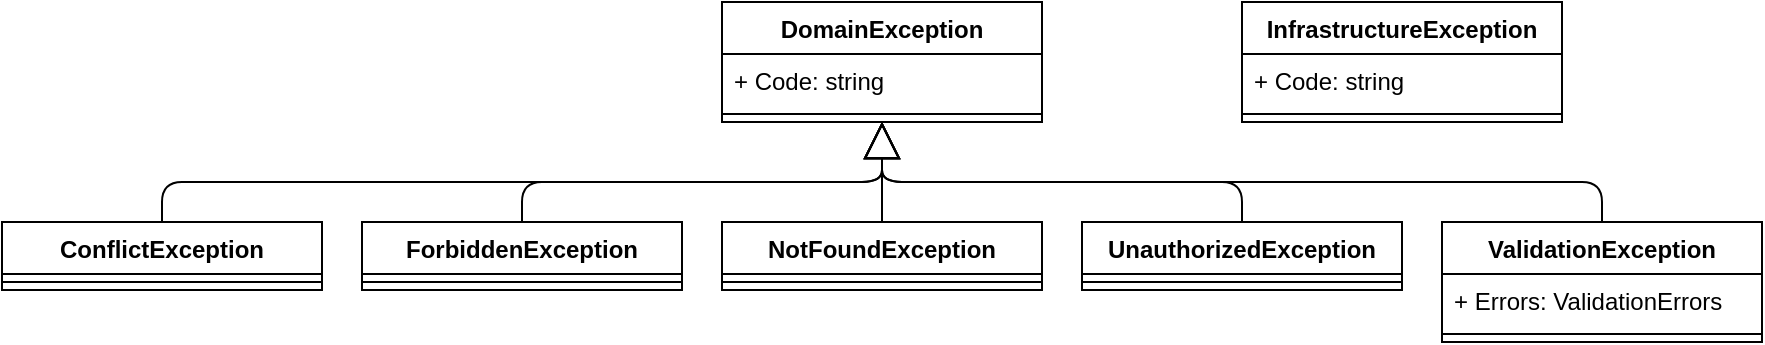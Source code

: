 <mxfile version="13.6.8" type="device"><diagram name="DomainExceptions" id="c4acf3e9-155e-7222-9cf6-157b1a14988f"><mxGraphModel dx="1046" dy="574" grid="1" gridSize="10" guides="1" tooltips="1" connect="1" arrows="1" fold="1" page="1" pageScale="1" pageWidth="1100" pageHeight="850" background="#ffffff" math="0" shadow="0"><root><mxCell id="0"/><mxCell id="1" parent="0"/><mxCell id="_MUYbgO6gHrxZU8pQikW-18" value="" style="endArrow=block;endSize=16;endFill=0;html=1;edgeStyle=orthogonalEdgeStyle;" edge="1" parent="1" source="_MUYbgO6gHrxZU8pQikW-14" target="_MUYbgO6gHrxZU8pQikW-6"><mxGeometry width="160" relative="1" as="geometry"><mxPoint x="120" y="130" as="sourcePoint"/><mxPoint x="120" y="100" as="targetPoint"/><Array as="points"><mxPoint x="130" y="140"/><mxPoint x="490" y="140"/></Array></mxGeometry></mxCell><mxCell id="_MUYbgO6gHrxZU8pQikW-14" value="ConflictException" style="swimlane;fontStyle=1;align=center;verticalAlign=top;childLayout=stackLayout;horizontal=1;startSize=26;horizontalStack=0;resizeParent=1;resizeParentMax=0;resizeLast=0;collapsible=1;marginBottom=0;" vertex="1" parent="1"><mxGeometry x="50" y="160" width="160" height="34" as="geometry"/></mxCell><mxCell id="_MUYbgO6gHrxZU8pQikW-16" value="" style="line;strokeWidth=1;fillColor=none;align=left;verticalAlign=middle;spacingTop=-1;spacingLeft=3;spacingRight=3;rotatable=0;labelPosition=right;points=[];portConstraint=eastwest;" vertex="1" parent="_MUYbgO6gHrxZU8pQikW-14"><mxGeometry y="26" width="160" height="8" as="geometry"/></mxCell><mxCell id="_MUYbgO6gHrxZU8pQikW-20" value="ForbiddenException" style="swimlane;fontStyle=1;align=center;verticalAlign=top;childLayout=stackLayout;horizontal=1;startSize=26;horizontalStack=0;resizeParent=1;resizeParentMax=0;resizeLast=0;collapsible=1;marginBottom=0;" vertex="1" parent="1"><mxGeometry x="230" y="160" width="160" height="34" as="geometry"/></mxCell><mxCell id="_MUYbgO6gHrxZU8pQikW-21" value="" style="line;strokeWidth=1;fillColor=none;align=left;verticalAlign=middle;spacingTop=-1;spacingLeft=3;spacingRight=3;rotatable=0;labelPosition=right;points=[];portConstraint=eastwest;" vertex="1" parent="_MUYbgO6gHrxZU8pQikW-20"><mxGeometry y="26" width="160" height="8" as="geometry"/></mxCell><mxCell id="_MUYbgO6gHrxZU8pQikW-22" value="" style="endArrow=block;endSize=16;endFill=0;html=1;edgeStyle=orthogonalEdgeStyle;" edge="1" parent="1" source="_MUYbgO6gHrxZU8pQikW-20" target="_MUYbgO6gHrxZU8pQikW-6"><mxGeometry width="160" relative="1" as="geometry"><mxPoint x="320" y="160.0" as="sourcePoint"/><mxPoint x="320" y="100.0" as="targetPoint"/><Array as="points"><mxPoint x="310" y="140"/><mxPoint x="490" y="140"/></Array></mxGeometry></mxCell><mxCell id="_MUYbgO6gHrxZU8pQikW-23" value="NotFoundException" style="swimlane;fontStyle=1;align=center;verticalAlign=top;childLayout=stackLayout;horizontal=1;startSize=26;horizontalStack=0;resizeParent=1;resizeParentMax=0;resizeLast=0;collapsible=1;marginBottom=0;" vertex="1" parent="1"><mxGeometry x="410" y="160" width="160" height="34" as="geometry"/></mxCell><mxCell id="_MUYbgO6gHrxZU8pQikW-24" value="" style="line;strokeWidth=1;fillColor=none;align=left;verticalAlign=middle;spacingTop=-1;spacingLeft=3;spacingRight=3;rotatable=0;labelPosition=right;points=[];portConstraint=eastwest;" vertex="1" parent="_MUYbgO6gHrxZU8pQikW-23"><mxGeometry y="26" width="160" height="8" as="geometry"/></mxCell><mxCell id="_MUYbgO6gHrxZU8pQikW-25" value="UnauthorizedException" style="swimlane;fontStyle=1;align=center;verticalAlign=top;childLayout=stackLayout;horizontal=1;startSize=26;horizontalStack=0;resizeParent=1;resizeParentMax=0;resizeLast=0;collapsible=1;marginBottom=0;" vertex="1" parent="1"><mxGeometry x="590" y="160" width="160" height="34" as="geometry"/></mxCell><mxCell id="_MUYbgO6gHrxZU8pQikW-26" value="" style="line;strokeWidth=1;fillColor=none;align=left;verticalAlign=middle;spacingTop=-1;spacingLeft=3;spacingRight=3;rotatable=0;labelPosition=right;points=[];portConstraint=eastwest;" vertex="1" parent="_MUYbgO6gHrxZU8pQikW-25"><mxGeometry y="26" width="160" height="8" as="geometry"/></mxCell><mxCell id="_MUYbgO6gHrxZU8pQikW-28" value="ValidationException" style="swimlane;fontStyle=1;align=center;verticalAlign=top;childLayout=stackLayout;horizontal=1;startSize=26;horizontalStack=0;resizeParent=1;resizeParentMax=0;resizeLast=0;collapsible=1;marginBottom=0;" vertex="1" parent="1"><mxGeometry x="770" y="160" width="160" height="60" as="geometry"/></mxCell><mxCell id="_MUYbgO6gHrxZU8pQikW-29" value="+ Errors: ValidationErrors" style="text;strokeColor=none;fillColor=none;align=left;verticalAlign=top;spacingLeft=4;spacingRight=4;overflow=hidden;rotatable=0;points=[[0,0.5],[1,0.5]];portConstraint=eastwest;" vertex="1" parent="_MUYbgO6gHrxZU8pQikW-28"><mxGeometry y="26" width="160" height="26" as="geometry"/></mxCell><mxCell id="_MUYbgO6gHrxZU8pQikW-30" value="" style="line;strokeWidth=1;fillColor=none;align=left;verticalAlign=middle;spacingTop=-1;spacingLeft=3;spacingRight=3;rotatable=0;labelPosition=right;points=[];portConstraint=eastwest;" vertex="1" parent="_MUYbgO6gHrxZU8pQikW-28"><mxGeometry y="52" width="160" height="8" as="geometry"/></mxCell><mxCell id="_MUYbgO6gHrxZU8pQikW-6" value="DomainException" style="swimlane;fontStyle=1;align=center;verticalAlign=top;childLayout=stackLayout;horizontal=1;startSize=26;horizontalStack=0;resizeParent=1;resizeParentMax=0;resizeLast=0;collapsible=1;marginBottom=0;" vertex="1" parent="1"><mxGeometry x="410" y="50" width="160" height="60" as="geometry"/></mxCell><mxCell id="_MUYbgO6gHrxZU8pQikW-7" value="+ Code: string" style="text;strokeColor=none;fillColor=none;align=left;verticalAlign=top;spacingLeft=4;spacingRight=4;overflow=hidden;rotatable=0;points=[[0,0.5],[1,0.5]];portConstraint=eastwest;" vertex="1" parent="_MUYbgO6gHrxZU8pQikW-6"><mxGeometry y="26" width="160" height="26" as="geometry"/></mxCell><mxCell id="_MUYbgO6gHrxZU8pQikW-8" value="" style="line;strokeWidth=1;fillColor=none;align=left;verticalAlign=middle;spacingTop=-1;spacingLeft=3;spacingRight=3;rotatable=0;labelPosition=right;points=[];portConstraint=eastwest;" vertex="1" parent="_MUYbgO6gHrxZU8pQikW-6"><mxGeometry y="52" width="160" height="8" as="geometry"/></mxCell><mxCell id="_MUYbgO6gHrxZU8pQikW-32" value="" style="endArrow=block;endSize=16;endFill=0;html=1;edgeStyle=orthogonalEdgeStyle;" edge="1" parent="1" source="_MUYbgO6gHrxZU8pQikW-23" target="_MUYbgO6gHrxZU8pQikW-6"><mxGeometry width="160" relative="1" as="geometry"><mxPoint x="140" y="170.0" as="sourcePoint"/><mxPoint x="500.0" y="120.0" as="targetPoint"/><Array as="points"/></mxGeometry></mxCell><mxCell id="_MUYbgO6gHrxZU8pQikW-33" value="" style="endArrow=block;endSize=16;endFill=0;html=1;edgeStyle=orthogonalEdgeStyle;" edge="1" parent="1" source="_MUYbgO6gHrxZU8pQikW-25" target="_MUYbgO6gHrxZU8pQikW-6"><mxGeometry width="160" relative="1" as="geometry"><mxPoint x="430" y="330.0" as="sourcePoint"/><mxPoint x="790.0" y="280.0" as="targetPoint"/><Array as="points"><mxPoint x="670" y="140"/><mxPoint x="490" y="140"/></Array></mxGeometry></mxCell><mxCell id="_MUYbgO6gHrxZU8pQikW-34" value="" style="endArrow=block;endSize=16;endFill=0;html=1;edgeStyle=orthogonalEdgeStyle;" edge="1" parent="1" source="_MUYbgO6gHrxZU8pQikW-28" target="_MUYbgO6gHrxZU8pQikW-6"><mxGeometry width="160" relative="1" as="geometry"><mxPoint x="680.0" y="170.0" as="sourcePoint"/><mxPoint x="500.0" y="120.0" as="targetPoint"/><Array as="points"><mxPoint x="850" y="140"/><mxPoint x="490" y="140"/></Array></mxGeometry></mxCell><mxCell id="_MUYbgO6gHrxZU8pQikW-35" value="InfrastructureException" style="swimlane;fontStyle=1;align=center;verticalAlign=top;childLayout=stackLayout;horizontal=1;startSize=26;horizontalStack=0;resizeParent=1;resizeParentMax=0;resizeLast=0;collapsible=1;marginBottom=0;" vertex="1" parent="1"><mxGeometry x="670" y="50" width="160" height="60" as="geometry"/></mxCell><mxCell id="_MUYbgO6gHrxZU8pQikW-36" value="+ Code: string" style="text;strokeColor=none;fillColor=none;align=left;verticalAlign=top;spacingLeft=4;spacingRight=4;overflow=hidden;rotatable=0;points=[[0,0.5],[1,0.5]];portConstraint=eastwest;" vertex="1" parent="_MUYbgO6gHrxZU8pQikW-35"><mxGeometry y="26" width="160" height="26" as="geometry"/></mxCell><mxCell id="_MUYbgO6gHrxZU8pQikW-37" value="" style="line;strokeWidth=1;fillColor=none;align=left;verticalAlign=middle;spacingTop=-1;spacingLeft=3;spacingRight=3;rotatable=0;labelPosition=right;points=[];portConstraint=eastwest;" vertex="1" parent="_MUYbgO6gHrxZU8pQikW-35"><mxGeometry y="52" width="160" height="8" as="geometry"/></mxCell></root></mxGraphModel></diagram></mxfile>